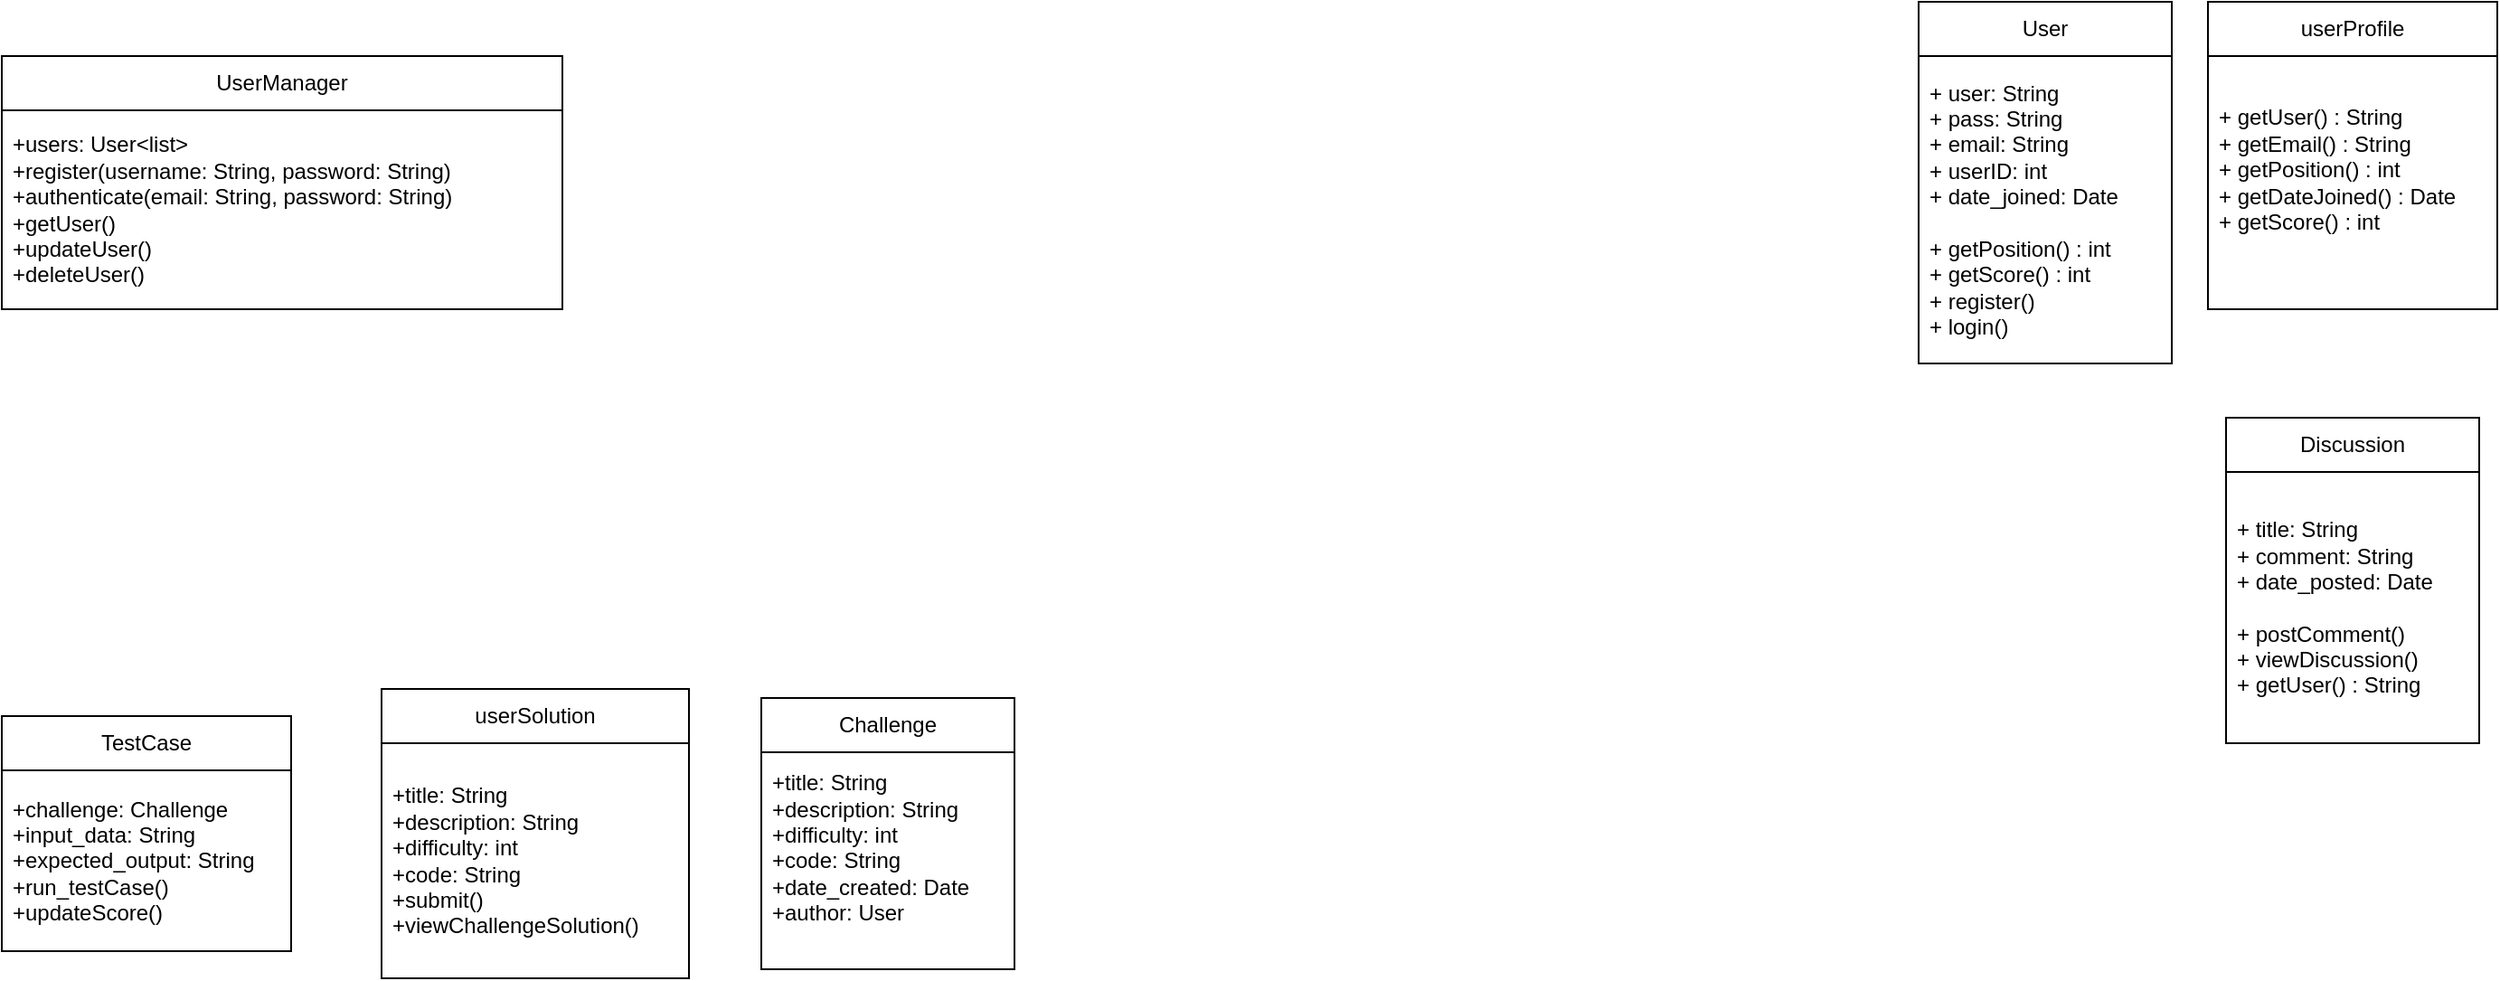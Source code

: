 <mxfile version="24.7.6">
  <diagram name="Page-1" id="u01eL8T2LCdluOudwLFy">
    <mxGraphModel dx="1111" dy="578" grid="1" gridSize="10" guides="1" tooltips="1" connect="1" arrows="1" fold="1" page="1" pageScale="1" pageWidth="850" pageHeight="1100" math="0" shadow="0">
      <root>
        <mxCell id="0" />
        <mxCell id="1" parent="0" />
        <mxCell id="AD_UT4TeYZ6WEzwYOdvF-2" value="UserManager" style="swimlane;fontStyle=0;childLayout=stackLayout;horizontal=1;startSize=30;horizontalStack=0;resizeParent=1;resizeParentMax=0;resizeLast=0;collapsible=1;marginBottom=0;whiteSpace=wrap;html=1;" parent="1" vertex="1">
          <mxGeometry x="20" y="40" width="310" height="140" as="geometry" />
        </mxCell>
        <mxCell id="AD_UT4TeYZ6WEzwYOdvF-3" value="+users: User&amp;lt;list&amp;gt;&lt;div&gt;+register(username: String, password: String)&lt;/div&gt;&lt;div&gt;+authenticate(email: String, password: String)&lt;/div&gt;&lt;div&gt;+getUser()&lt;/div&gt;&lt;div&gt;+updateUser()&lt;/div&gt;&lt;div&gt;+deleteUser()&lt;/div&gt;" style="text;strokeColor=none;fillColor=none;align=left;verticalAlign=middle;spacingLeft=4;spacingRight=4;overflow=hidden;points=[[0,0.5],[1,0.5]];portConstraint=eastwest;rotatable=0;whiteSpace=wrap;html=1;" parent="AD_UT4TeYZ6WEzwYOdvF-2" vertex="1">
          <mxGeometry y="30" width="310" height="110" as="geometry" />
        </mxCell>
        <mxCell id="AD_UT4TeYZ6WEzwYOdvF-14" value="Challenge" style="swimlane;fontStyle=0;childLayout=stackLayout;horizontal=1;startSize=30;horizontalStack=0;resizeParent=1;resizeParentMax=0;resizeLast=0;collapsible=1;marginBottom=0;whiteSpace=wrap;html=1;" parent="1" vertex="1">
          <mxGeometry x="440" y="395" width="140" height="150" as="geometry" />
        </mxCell>
        <mxCell id="AD_UT4TeYZ6WEzwYOdvF-15" value="+title: String&lt;div&gt;+description: String&lt;/div&gt;&lt;div&gt;+difficulty: int&lt;/div&gt;&lt;div&gt;+code: String&lt;/div&gt;&lt;div&gt;+date_created: Date&lt;/div&gt;&lt;div&gt;+author: User&lt;/div&gt;&lt;div&gt;&lt;br&gt;&lt;/div&gt;" style="text;strokeColor=none;fillColor=none;align=left;verticalAlign=middle;spacingLeft=4;spacingRight=4;overflow=hidden;points=[[0,0.5],[1,0.5]];portConstraint=eastwest;rotatable=0;whiteSpace=wrap;html=1;" parent="AD_UT4TeYZ6WEzwYOdvF-14" vertex="1">
          <mxGeometry y="30" width="140" height="120" as="geometry" />
        </mxCell>
        <mxCell id="AD_UT4TeYZ6WEzwYOdvF-22" value="userSolution" style="swimlane;fontStyle=0;childLayout=stackLayout;horizontal=1;startSize=30;horizontalStack=0;resizeParent=1;resizeParentMax=0;resizeLast=0;collapsible=1;marginBottom=0;whiteSpace=wrap;html=1;" parent="1" vertex="1">
          <mxGeometry x="230" y="390" width="170" height="160" as="geometry" />
        </mxCell>
        <mxCell id="AD_UT4TeYZ6WEzwYOdvF-23" value="+title: String&lt;div&gt;+description: String&lt;/div&gt;&lt;div&gt;+difficulty: int&lt;/div&gt;&lt;div&gt;+code: String&lt;/div&gt;&lt;div&gt;+submit()&lt;/div&gt;&lt;div&gt;+viewChallengeSolution()&lt;/div&gt;" style="text;strokeColor=none;fillColor=none;align=left;verticalAlign=middle;spacingLeft=4;spacingRight=4;overflow=hidden;points=[[0,0.5],[1,0.5]];portConstraint=eastwest;rotatable=0;whiteSpace=wrap;html=1;" parent="AD_UT4TeYZ6WEzwYOdvF-22" vertex="1">
          <mxGeometry y="30" width="170" height="130" as="geometry" />
        </mxCell>
        <mxCell id="AD_UT4TeYZ6WEzwYOdvF-26" value="TestCase" style="swimlane;fontStyle=0;childLayout=stackLayout;horizontal=1;startSize=30;horizontalStack=0;resizeParent=1;resizeParentMax=0;resizeLast=0;collapsible=1;marginBottom=0;whiteSpace=wrap;html=1;" parent="1" vertex="1">
          <mxGeometry x="20" y="405" width="160" height="130" as="geometry" />
        </mxCell>
        <mxCell id="AD_UT4TeYZ6WEzwYOdvF-27" value="+challenge: Challenge&lt;div&gt;+input_data: String&lt;/div&gt;&lt;div&gt;+expected_output: String&amp;nbsp;&lt;/div&gt;&lt;div&gt;+run_testCase()&lt;/div&gt;&lt;div&gt;+updateScore()&lt;/div&gt;" style="text;strokeColor=none;fillColor=none;align=left;verticalAlign=middle;spacingLeft=4;spacingRight=4;overflow=hidden;points=[[0,0.5],[1,0.5]];portConstraint=eastwest;rotatable=0;whiteSpace=wrap;html=1;" parent="AD_UT4TeYZ6WEzwYOdvF-26" vertex="1">
          <mxGeometry y="30" width="160" height="100" as="geometry" />
        </mxCell>
        <mxCell id="tykuztvJxobjOQb9VciZ-1" value="User" style="swimlane;fontStyle=0;childLayout=stackLayout;horizontal=1;startSize=30;horizontalStack=0;resizeParent=1;resizeParentMax=0;resizeLast=0;collapsible=1;marginBottom=0;whiteSpace=wrap;html=1;" parent="1" vertex="1">
          <mxGeometry x="1080" y="10" width="140" height="200" as="geometry" />
        </mxCell>
        <mxCell id="tykuztvJxobjOQb9VciZ-2" value="+ user: String&lt;div&gt;+ pass: String&lt;/div&gt;&lt;div&gt;+ email: String&lt;/div&gt;&lt;div&gt;+ userID: int&lt;/div&gt;&lt;div&gt;+ date_joined: Date&lt;/div&gt;&lt;div&gt;&lt;br&gt;&lt;/div&gt;&lt;div&gt;+ getPosition() : int&lt;/div&gt;&lt;div&gt;+ getScore() : int&lt;/div&gt;&lt;div&gt;+ register()&lt;/div&gt;&lt;div&gt;+ login()&lt;/div&gt;" style="text;strokeColor=none;fillColor=none;align=left;verticalAlign=middle;spacingLeft=4;spacingRight=4;overflow=hidden;points=[[0,0.5],[1,0.5]];portConstraint=eastwest;rotatable=0;whiteSpace=wrap;html=1;" parent="tykuztvJxobjOQb9VciZ-1" vertex="1">
          <mxGeometry y="30" width="140" height="170" as="geometry" />
        </mxCell>
        <mxCell id="tykuztvJxobjOQb9VciZ-5" value="userProfile" style="swimlane;fontStyle=0;childLayout=stackLayout;horizontal=1;startSize=30;horizontalStack=0;resizeParent=1;resizeParentMax=0;resizeLast=0;collapsible=1;marginBottom=0;whiteSpace=wrap;html=1;" parent="1" vertex="1">
          <mxGeometry x="1240" y="10" width="160" height="170" as="geometry" />
        </mxCell>
        <mxCell id="tykuztvJxobjOQb9VciZ-6" value="+ getUser() : String&lt;div&gt;+ getEmail() : String&lt;/div&gt;&lt;div&gt;+ getPosition() : int&lt;/div&gt;&lt;div&gt;+ getDateJoined() : Date&lt;/div&gt;&lt;div&gt;+ getScore() : int&lt;br&gt;&lt;div&gt;&lt;br&gt;&lt;/div&gt;&lt;/div&gt;" style="text;strokeColor=none;fillColor=none;align=left;verticalAlign=middle;spacingLeft=4;spacingRight=4;overflow=hidden;points=[[0,0.5],[1,0.5]];portConstraint=eastwest;rotatable=0;whiteSpace=wrap;html=1;" parent="tykuztvJxobjOQb9VciZ-5" vertex="1">
          <mxGeometry y="30" width="160" height="140" as="geometry" />
        </mxCell>
        <mxCell id="tykuztvJxobjOQb9VciZ-9" value="Discussion" style="swimlane;fontStyle=0;childLayout=stackLayout;horizontal=1;startSize=30;horizontalStack=0;resizeParent=1;resizeParentMax=0;resizeLast=0;collapsible=1;marginBottom=0;whiteSpace=wrap;html=1;" parent="1" vertex="1">
          <mxGeometry x="1250" y="240" width="140" height="180" as="geometry" />
        </mxCell>
        <mxCell id="tykuztvJxobjOQb9VciZ-10" value="+ title: String&lt;div&gt;+ comment: String&lt;/div&gt;&lt;div&gt;+ date_posted: Date&lt;/div&gt;&lt;div&gt;&lt;br&gt;&lt;/div&gt;&lt;div&gt;+ postComment()&lt;/div&gt;&lt;div&gt;+ viewDiscussion()&lt;/div&gt;&lt;div&gt;+ getUser() : String&lt;/div&gt;" style="text;strokeColor=none;fillColor=none;align=left;verticalAlign=middle;spacingLeft=4;spacingRight=4;overflow=hidden;points=[[0,0.5],[1,0.5]];portConstraint=eastwest;rotatable=0;whiteSpace=wrap;html=1;" parent="tykuztvJxobjOQb9VciZ-9" vertex="1">
          <mxGeometry y="30" width="140" height="150" as="geometry" />
        </mxCell>
      </root>
    </mxGraphModel>
  </diagram>
</mxfile>
